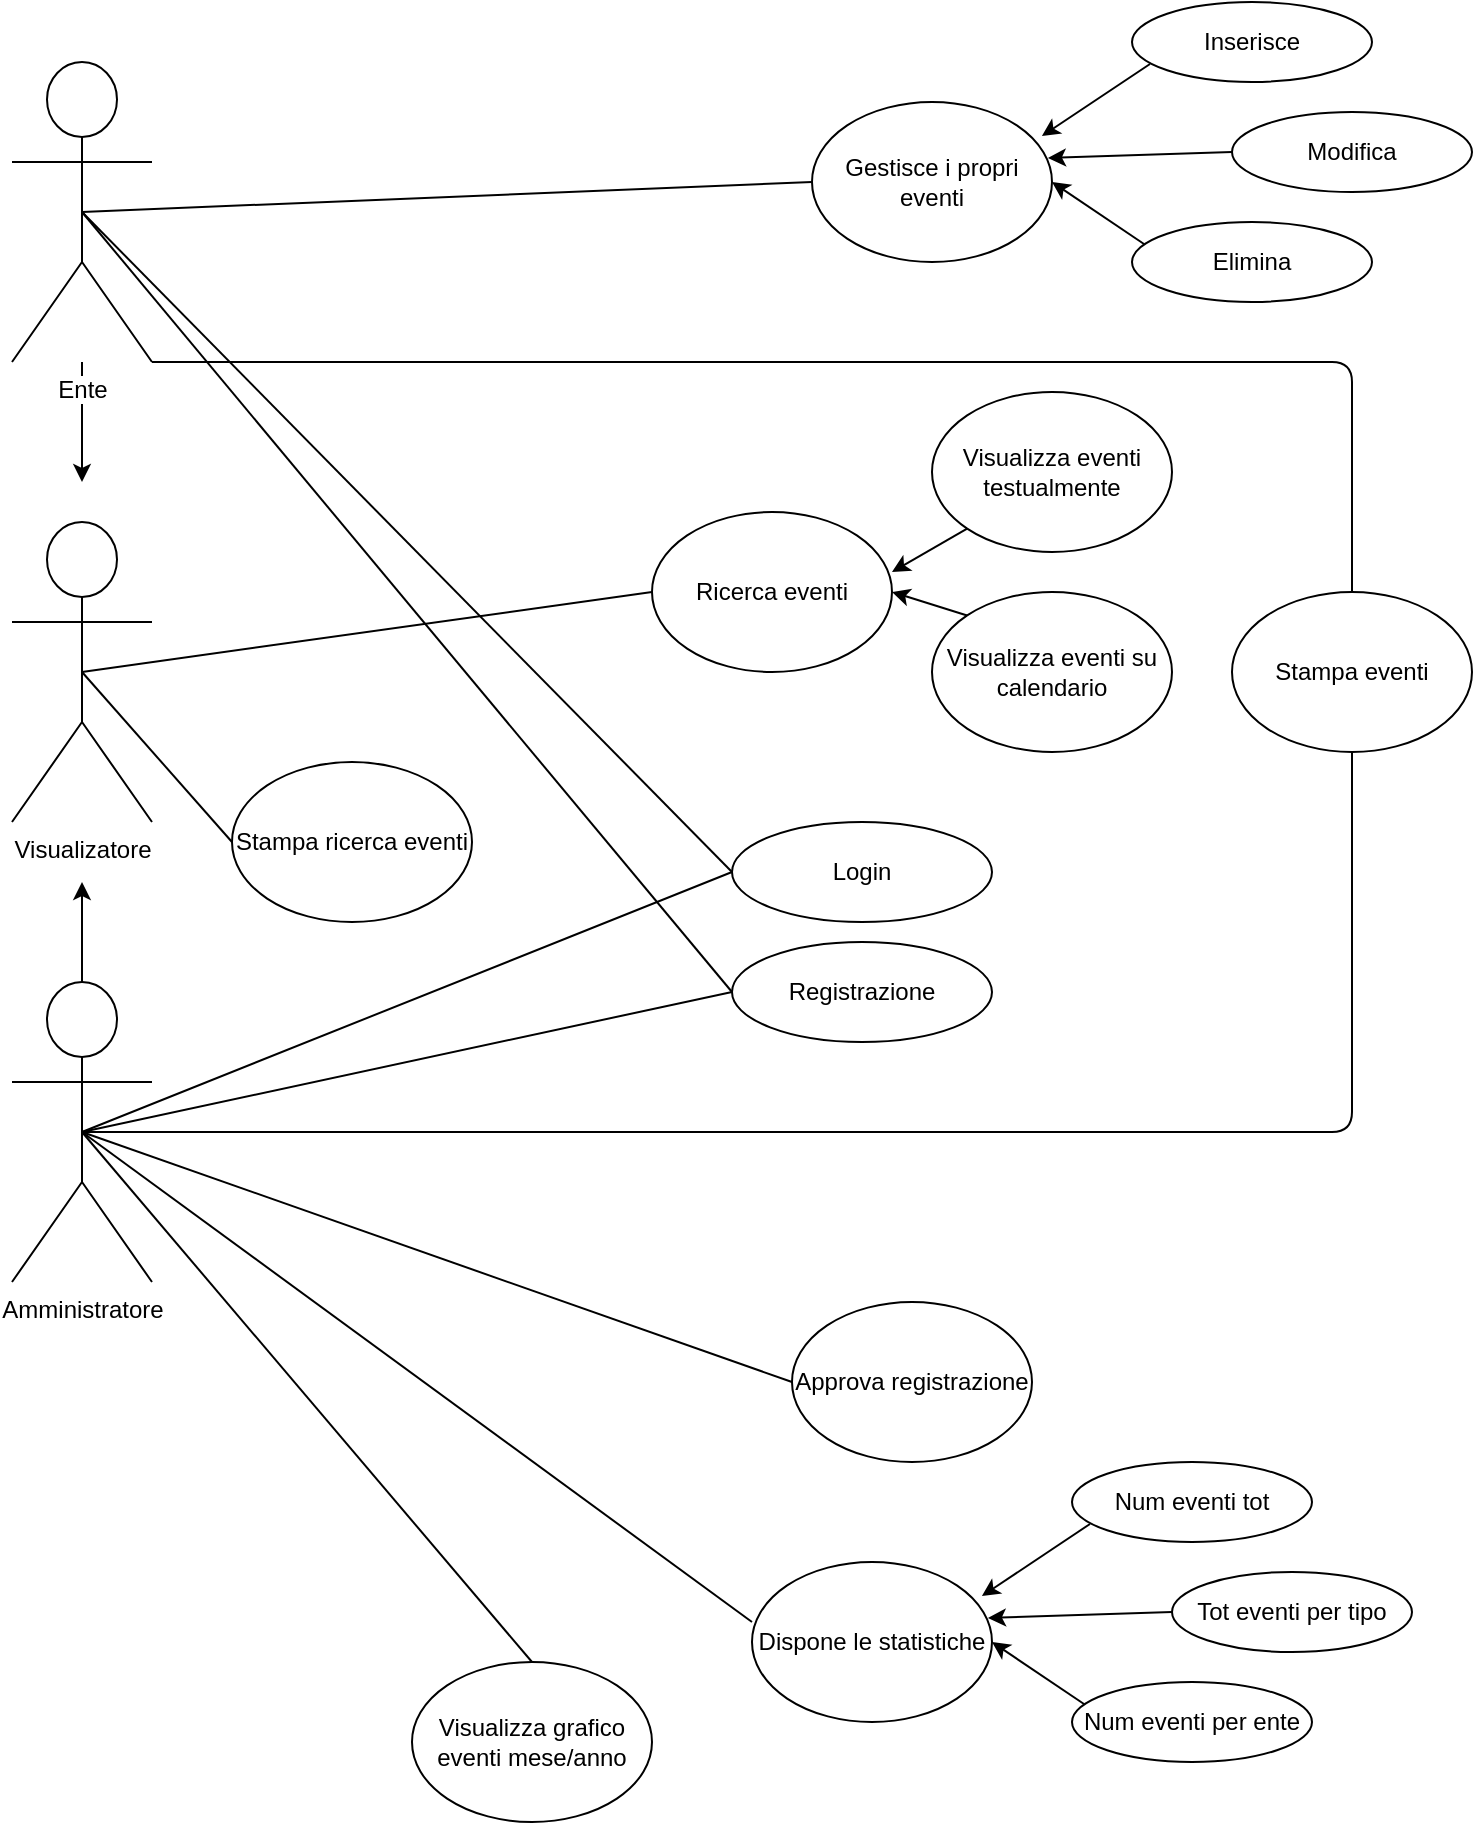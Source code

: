 <mxfile version="11.2.8" type="device" pages="1"><diagram id="zrYJdPR6M84kBw_58G6J" name="Page-1"><mxGraphModel dx="1408" dy="699" grid="1" gridSize="10" guides="1" tooltips="1" connect="1" arrows="1" fold="1" page="1" pageScale="1" pageWidth="827" pageHeight="1169" math="0" shadow="0"><root><mxCell id="0"/><mxCell id="1" parent="0"/><mxCell id="ukm1iwXF-rTQkvPi3wcq-7" value="" style="edgeStyle=orthogonalEdgeStyle;rounded=0;orthogonalLoop=1;jettySize=auto;html=1;" edge="1" parent="1" source="ukm1iwXF-rTQkvPi3wcq-1"><mxGeometry relative="1" as="geometry"><mxPoint x="115" y="250" as="targetPoint"/></mxGeometry></mxCell><mxCell id="ukm1iwXF-rTQkvPi3wcq-1" value="Ente" style="shape=umlActor;verticalLabelPosition=bottom;labelBackgroundColor=#ffffff;verticalAlign=top;html=1;outlineConnect=0;" vertex="1" parent="1"><mxGeometry x="80" y="40" width="70" height="150" as="geometry"/></mxCell><mxCell id="ukm1iwXF-rTQkvPi3wcq-9" value="" style="edgeStyle=orthogonalEdgeStyle;rounded=0;orthogonalLoop=1;jettySize=auto;html=1;exitX=0.5;exitY=0;exitDx=0;exitDy=0;exitPerimeter=0;" edge="1" parent="1" source="ukm1iwXF-rTQkvPi3wcq-8"><mxGeometry relative="1" as="geometry"><mxPoint x="115" y="450" as="targetPoint"/></mxGeometry></mxCell><mxCell id="ukm1iwXF-rTQkvPi3wcq-6" value="Visualizatore&lt;br&gt;" style="shape=umlActor;verticalLabelPosition=bottom;labelBackgroundColor=#ffffff;verticalAlign=top;html=1;outlineConnect=0;" vertex="1" parent="1"><mxGeometry x="80" y="270" width="70" height="150" as="geometry"/></mxCell><mxCell id="ukm1iwXF-rTQkvPi3wcq-8" value="Amministratore" style="shape=umlActor;verticalLabelPosition=bottom;labelBackgroundColor=#ffffff;verticalAlign=top;html=1;outlineConnect=0;" vertex="1" parent="1"><mxGeometry x="80" y="500" width="70" height="150" as="geometry"/></mxCell><mxCell id="ukm1iwXF-rTQkvPi3wcq-21" value="Gestisce i propri eventi" style="ellipse;whiteSpace=wrap;html=1;" vertex="1" parent="1"><mxGeometry x="480" y="60" width="120" height="80" as="geometry"/></mxCell><mxCell id="ukm1iwXF-rTQkvPi3wcq-22" value="" style="endArrow=none;html=1;entryX=0;entryY=0.5;entryDx=0;entryDy=0;exitX=0.5;exitY=0.5;exitDx=0;exitDy=0;exitPerimeter=0;" edge="1" parent="1" source="ukm1iwXF-rTQkvPi3wcq-1" target="ukm1iwXF-rTQkvPi3wcq-21"><mxGeometry width="50" height="50" relative="1" as="geometry"><mxPoint x="160" y="100" as="sourcePoint"/><mxPoint x="200" y="75" as="targetPoint"/></mxGeometry></mxCell><mxCell id="ukm1iwXF-rTQkvPi3wcq-23" value="Inserisce" style="ellipse;whiteSpace=wrap;html=1;" vertex="1" parent="1"><mxGeometry x="640" y="10" width="120" height="40" as="geometry"/></mxCell><mxCell id="ukm1iwXF-rTQkvPi3wcq-24" value="Modifica" style="ellipse;whiteSpace=wrap;html=1;" vertex="1" parent="1"><mxGeometry x="690" y="65" width="120" height="40" as="geometry"/></mxCell><mxCell id="ukm1iwXF-rTQkvPi3wcq-25" value="Elimina" style="ellipse;whiteSpace=wrap;html=1;" vertex="1" parent="1"><mxGeometry x="640" y="120" width="120" height="40" as="geometry"/></mxCell><mxCell id="ukm1iwXF-rTQkvPi3wcq-27" value="" style="endArrow=classic;html=1;entryX=0.958;entryY=0.213;entryDx=0;entryDy=0;entryPerimeter=0;exitX=0.075;exitY=0.775;exitDx=0;exitDy=0;exitPerimeter=0;" edge="1" parent="1" source="ukm1iwXF-rTQkvPi3wcq-23" target="ukm1iwXF-rTQkvPi3wcq-21"><mxGeometry width="50" height="50" relative="1" as="geometry"><mxPoint x="613" y="100" as="sourcePoint"/><mxPoint x="663" y="50" as="targetPoint"/></mxGeometry></mxCell><mxCell id="ukm1iwXF-rTQkvPi3wcq-28" value="" style="endArrow=classic;html=1;exitX=0;exitY=0.5;exitDx=0;exitDy=0;entryX=0.983;entryY=0.35;entryDx=0;entryDy=0;entryPerimeter=0;" edge="1" parent="1" source="ukm1iwXF-rTQkvPi3wcq-24" target="ukm1iwXF-rTQkvPi3wcq-21"><mxGeometry width="50" height="50" relative="1" as="geometry"><mxPoint x="659" y="51" as="sourcePoint"/><mxPoint x="605" y="87" as="targetPoint"/></mxGeometry></mxCell><mxCell id="ukm1iwXF-rTQkvPi3wcq-29" value="" style="endArrow=classic;html=1;entryX=1;entryY=0.5;entryDx=0;entryDy=0;exitX=0.05;exitY=0.275;exitDx=0;exitDy=0;exitPerimeter=0;" edge="1" parent="1" source="ukm1iwXF-rTQkvPi3wcq-25" target="ukm1iwXF-rTQkvPi3wcq-21"><mxGeometry width="50" height="50" relative="1" as="geometry"><mxPoint x="654" y="84" as="sourcePoint"/><mxPoint x="599.96" y="120.04" as="targetPoint"/></mxGeometry></mxCell><mxCell id="ukm1iwXF-rTQkvPi3wcq-30" value="Dispone le statistiche" style="ellipse;whiteSpace=wrap;html=1;" vertex="1" parent="1"><mxGeometry x="450" y="790" width="120" height="80" as="geometry"/></mxCell><mxCell id="ukm1iwXF-rTQkvPi3wcq-31" value="Num eventi tot" style="ellipse;whiteSpace=wrap;html=1;" vertex="1" parent="1"><mxGeometry x="610" y="740" width="120" height="40" as="geometry"/></mxCell><mxCell id="ukm1iwXF-rTQkvPi3wcq-32" value="Tot eventi per tipo" style="ellipse;whiteSpace=wrap;html=1;" vertex="1" parent="1"><mxGeometry x="660" y="795" width="120" height="40" as="geometry"/></mxCell><mxCell id="ukm1iwXF-rTQkvPi3wcq-33" value="Num eventi per ente" style="ellipse;whiteSpace=wrap;html=1;" vertex="1" parent="1"><mxGeometry x="610" y="850" width="120" height="40" as="geometry"/></mxCell><mxCell id="ukm1iwXF-rTQkvPi3wcq-34" value="" style="endArrow=classic;html=1;entryX=0.958;entryY=0.213;entryDx=0;entryDy=0;entryPerimeter=0;exitX=0.075;exitY=0.775;exitDx=0;exitDy=0;exitPerimeter=0;" edge="1" parent="1" source="ukm1iwXF-rTQkvPi3wcq-31" target="ukm1iwXF-rTQkvPi3wcq-30"><mxGeometry width="50" height="50" relative="1" as="geometry"><mxPoint x="583" y="830" as="sourcePoint"/><mxPoint x="633" y="780" as="targetPoint"/></mxGeometry></mxCell><mxCell id="ukm1iwXF-rTQkvPi3wcq-35" value="" style="endArrow=classic;html=1;exitX=0;exitY=0.5;exitDx=0;exitDy=0;entryX=0.983;entryY=0.35;entryDx=0;entryDy=0;entryPerimeter=0;" edge="1" parent="1" source="ukm1iwXF-rTQkvPi3wcq-32" target="ukm1iwXF-rTQkvPi3wcq-30"><mxGeometry width="50" height="50" relative="1" as="geometry"><mxPoint x="629" y="781" as="sourcePoint"/><mxPoint x="575" y="817" as="targetPoint"/></mxGeometry></mxCell><mxCell id="ukm1iwXF-rTQkvPi3wcq-36" value="" style="endArrow=classic;html=1;entryX=1;entryY=0.5;entryDx=0;entryDy=0;exitX=0.05;exitY=0.275;exitDx=0;exitDy=0;exitPerimeter=0;" edge="1" parent="1" source="ukm1iwXF-rTQkvPi3wcq-33" target="ukm1iwXF-rTQkvPi3wcq-30"><mxGeometry width="50" height="50" relative="1" as="geometry"><mxPoint x="624" y="814" as="sourcePoint"/><mxPoint x="569.96" y="850.04" as="targetPoint"/></mxGeometry></mxCell><mxCell id="ukm1iwXF-rTQkvPi3wcq-37" value="" style="endArrow=none;html=1;entryX=0;entryY=0.375;entryDx=0;entryDy=0;entryPerimeter=0;exitX=0.5;exitY=0.5;exitDx=0;exitDy=0;exitPerimeter=0;" edge="1" parent="1" source="ukm1iwXF-rTQkvPi3wcq-8" target="ukm1iwXF-rTQkvPi3wcq-30"><mxGeometry width="50" height="50" relative="1" as="geometry"><mxPoint x="110" y="582.5" as="sourcePoint"/><mxPoint x="225" y="567.5" as="targetPoint"/></mxGeometry></mxCell><mxCell id="ukm1iwXF-rTQkvPi3wcq-39" value="Approva registrazione" style="ellipse;whiteSpace=wrap;html=1;" vertex="1" parent="1"><mxGeometry x="470" y="660" width="120" height="80" as="geometry"/></mxCell><mxCell id="ukm1iwXF-rTQkvPi3wcq-40" value="Visualizza grafico eventi mese/anno" style="ellipse;whiteSpace=wrap;html=1;" vertex="1" parent="1"><mxGeometry x="280" y="840" width="120" height="80" as="geometry"/></mxCell><mxCell id="ukm1iwXF-rTQkvPi3wcq-41" value="" style="endArrow=none;html=1;entryX=0.5;entryY=0;entryDx=0;entryDy=0;exitX=0.5;exitY=0.5;exitDx=0;exitDy=0;exitPerimeter=0;" edge="1" parent="1" source="ukm1iwXF-rTQkvPi3wcq-8" target="ukm1iwXF-rTQkvPi3wcq-40"><mxGeometry width="50" height="50" relative="1" as="geometry"><mxPoint x="105" y="617.5" as="sourcePoint"/><mxPoint x="440" y="862.5" as="targetPoint"/></mxGeometry></mxCell><mxCell id="ukm1iwXF-rTQkvPi3wcq-42" value="" style="endArrow=none;html=1;entryX=0;entryY=0.5;entryDx=0;entryDy=0;exitX=0.5;exitY=0.5;exitDx=0;exitDy=0;exitPerimeter=0;" edge="1" parent="1" source="ukm1iwXF-rTQkvPi3wcq-8" target="ukm1iwXF-rTQkvPi3wcq-39"><mxGeometry width="50" height="50" relative="1" as="geometry"><mxPoint x="140" y="570" as="sourcePoint"/><mxPoint x="475" y="815" as="targetPoint"/></mxGeometry></mxCell><mxCell id="ukm1iwXF-rTQkvPi3wcq-43" value="Stampa eventi" style="ellipse;whiteSpace=wrap;html=1;" vertex="1" parent="1"><mxGeometry x="690" y="305" width="120" height="80" as="geometry"/></mxCell><mxCell id="ukm1iwXF-rTQkvPi3wcq-44" value="" style="endArrow=none;html=1;entryX=0.5;entryY=1;entryDx=0;entryDy=0;exitX=0.5;exitY=0.5;exitDx=0;exitDy=0;exitPerimeter=0;" edge="1" parent="1" source="ukm1iwXF-rTQkvPi3wcq-8" target="ukm1iwXF-rTQkvPi3wcq-43"><mxGeometry width="50" height="50" relative="1" as="geometry"><mxPoint x="125" y="585" as="sourcePoint"/><mxPoint x="480" y="710" as="targetPoint"/><Array as="points"><mxPoint x="750" y="575"/></Array></mxGeometry></mxCell><mxCell id="ukm1iwXF-rTQkvPi3wcq-45" value="" style="endArrow=none;html=1;entryX=0.5;entryY=0;entryDx=0;entryDy=0;exitX=1;exitY=1;exitDx=0;exitDy=0;exitPerimeter=0;" edge="1" parent="1" source="ukm1iwXF-rTQkvPi3wcq-1" target="ukm1iwXF-rTQkvPi3wcq-43"><mxGeometry width="50" height="50" relative="1" as="geometry"><mxPoint x="147.5" y="320" as="sourcePoint"/><mxPoint x="752.5" y="130" as="targetPoint"/><Array as="points"><mxPoint x="750" y="190"/><mxPoint x="750" y="240"/></Array></mxGeometry></mxCell><mxCell id="ukm1iwXF-rTQkvPi3wcq-46" value="" style="endArrow=none;html=1;exitX=0.5;exitY=0.5;exitDx=0;exitDy=0;exitPerimeter=0;entryX=0;entryY=0.5;entryDx=0;entryDy=0;" edge="1" parent="1" source="ukm1iwXF-rTQkvPi3wcq-6" target="ukm1iwXF-rTQkvPi3wcq-47"><mxGeometry width="50" height="50" relative="1" as="geometry"><mxPoint x="120" y="360" as="sourcePoint"/><mxPoint x="270" y="360" as="targetPoint"/></mxGeometry></mxCell><mxCell id="ukm1iwXF-rTQkvPi3wcq-47" value="Ricerca eventi" style="ellipse;whiteSpace=wrap;html=1;" vertex="1" parent="1"><mxGeometry x="400" y="265" width="120" height="80" as="geometry"/></mxCell><mxCell id="ukm1iwXF-rTQkvPi3wcq-48" value="Visualizza eventi su calendario" style="ellipse;whiteSpace=wrap;html=1;" vertex="1" parent="1"><mxGeometry x="540" y="305" width="120" height="80" as="geometry"/></mxCell><mxCell id="ukm1iwXF-rTQkvPi3wcq-49" value="Visualizza eventi testualmente" style="ellipse;whiteSpace=wrap;html=1;" vertex="1" parent="1"><mxGeometry x="540" y="205" width="120" height="80" as="geometry"/></mxCell><mxCell id="ukm1iwXF-rTQkvPi3wcq-50" value="" style="endArrow=classic;html=1;exitX=0;exitY=1;exitDx=0;exitDy=0;entryX=1;entryY=0.375;entryDx=0;entryDy=0;entryPerimeter=0;" edge="1" parent="1" source="ukm1iwXF-rTQkvPi3wcq-49" target="ukm1iwXF-rTQkvPi3wcq-47"><mxGeometry width="50" height="50" relative="1" as="geometry"><mxPoint x="603" y="316" as="sourcePoint"/><mxPoint x="550" y="295" as="targetPoint"/></mxGeometry></mxCell><mxCell id="ukm1iwXF-rTQkvPi3wcq-51" value="" style="endArrow=classic;html=1;entryX=1;entryY=0.5;entryDx=0;entryDy=0;exitX=0;exitY=0;exitDx=0;exitDy=0;" edge="1" parent="1" source="ukm1iwXF-rTQkvPi3wcq-48" target="ukm1iwXF-rTQkvPi3wcq-47"><mxGeometry width="50" height="50" relative="1" as="geometry"><mxPoint x="590" y="262.04" as="sourcePoint"/><mxPoint x="552.426" y="286.716" as="targetPoint"/><Array as="points"/></mxGeometry></mxCell><mxCell id="ukm1iwXF-rTQkvPi3wcq-52" value="Stampa ricerca eventi" style="ellipse;whiteSpace=wrap;html=1;" vertex="1" parent="1"><mxGeometry x="190" y="390" width="120" height="80" as="geometry"/></mxCell><mxCell id="ukm1iwXF-rTQkvPi3wcq-53" value="" style="endArrow=none;html=1;entryX=0;entryY=0.5;entryDx=0;entryDy=0;exitX=0.5;exitY=0.5;exitDx=0;exitDy=0;exitPerimeter=0;" edge="1" parent="1" source="ukm1iwXF-rTQkvPi3wcq-6" target="ukm1iwXF-rTQkvPi3wcq-52"><mxGeometry width="50" height="50" relative="1" as="geometry"><mxPoint x="144" y="384" as="sourcePoint"/><mxPoint x="294" y="339" as="targetPoint"/></mxGeometry></mxCell><mxCell id="ukm1iwXF-rTQkvPi3wcq-56" value="Login&lt;span style=&quot;font-family: &amp;#34;helvetica&amp;#34; , &amp;#34;arial&amp;#34; , sans-serif ; font-size: 0px ; white-space: nowrap&quot;&gt;%3CmxGraphModel%3E%3Croot%3E%3CmxCell%20id%3D%220%22%2F%3E%3CmxCell%20id%3D%221%22%20parent%3D%220%22%2F%3E%3CmxCell%20id%3D%222%22%20value%3D%22Stampa%20eventi%22%20style%3D%22ellipse%3BwhiteSpace%3Dwrap%3Bhtml%3D1%3B%22%20vertex%3D%221%22%20parent%3D%221%22%3E%3CmxGeometry%20x%3D%22690%22%20y%3D%22305%22%20width%3D%22120%22%20height%3D%2280%22%20as%3D%22geometry%22%2F%3E%3C%2FmxCell%3E%3C%2Froot%3E%3C%2FmxGraphModel%3E&lt;/span&gt;" style="ellipse;whiteSpace=wrap;html=1;" vertex="1" parent="1"><mxGeometry x="440" y="420" width="130" height="50" as="geometry"/></mxCell><mxCell id="ukm1iwXF-rTQkvPi3wcq-57" value="Registrazione" style="ellipse;whiteSpace=wrap;html=1;" vertex="1" parent="1"><mxGeometry x="440" y="480" width="130" height="50" as="geometry"/></mxCell><mxCell id="ukm1iwXF-rTQkvPi3wcq-58" value="" style="endArrow=none;html=1;entryX=0;entryY=0.5;entryDx=0;entryDy=0;exitX=0.5;exitY=0.5;exitDx=0;exitDy=0;exitPerimeter=0;" edge="1" parent="1" source="ukm1iwXF-rTQkvPi3wcq-8" target="ukm1iwXF-rTQkvPi3wcq-56"><mxGeometry width="50" height="50" relative="1" as="geometry"><mxPoint x="125" y="355" as="sourcePoint"/><mxPoint x="340" y="405" as="targetPoint"/></mxGeometry></mxCell><mxCell id="ukm1iwXF-rTQkvPi3wcq-59" value="" style="endArrow=none;html=1;entryX=0;entryY=0.5;entryDx=0;entryDy=0;exitX=0.5;exitY=0.5;exitDx=0;exitDy=0;exitPerimeter=0;" edge="1" parent="1" source="ukm1iwXF-rTQkvPi3wcq-8" target="ukm1iwXF-rTQkvPi3wcq-57"><mxGeometry width="50" height="50" relative="1" as="geometry"><mxPoint x="125" y="585" as="sourcePoint"/><mxPoint x="220" y="465" as="targetPoint"/></mxGeometry></mxCell><mxCell id="ukm1iwXF-rTQkvPi3wcq-60" value="" style="endArrow=none;html=1;exitX=0.5;exitY=0.5;exitDx=0;exitDy=0;exitPerimeter=0;entryX=0;entryY=0.5;entryDx=0;entryDy=0;" edge="1" parent="1" source="ukm1iwXF-rTQkvPi3wcq-1" target="ukm1iwXF-rTQkvPi3wcq-57"><mxGeometry width="50" height="50" relative="1" as="geometry"><mxPoint x="125" y="355" as="sourcePoint"/><mxPoint x="209" y="515" as="targetPoint"/></mxGeometry></mxCell><mxCell id="ukm1iwXF-rTQkvPi3wcq-61" value="" style="endArrow=none;html=1;exitX=0.5;exitY=0.5;exitDx=0;exitDy=0;exitPerimeter=0;entryX=0;entryY=0.5;entryDx=0;entryDy=0;" edge="1" parent="1" source="ukm1iwXF-rTQkvPi3wcq-1" target="ukm1iwXF-rTQkvPi3wcq-56"><mxGeometry width="50" height="50" relative="1" as="geometry"><mxPoint x="125" y="125" as="sourcePoint"/><mxPoint x="210" y="455" as="targetPoint"/></mxGeometry></mxCell></root></mxGraphModel></diagram></mxfile>